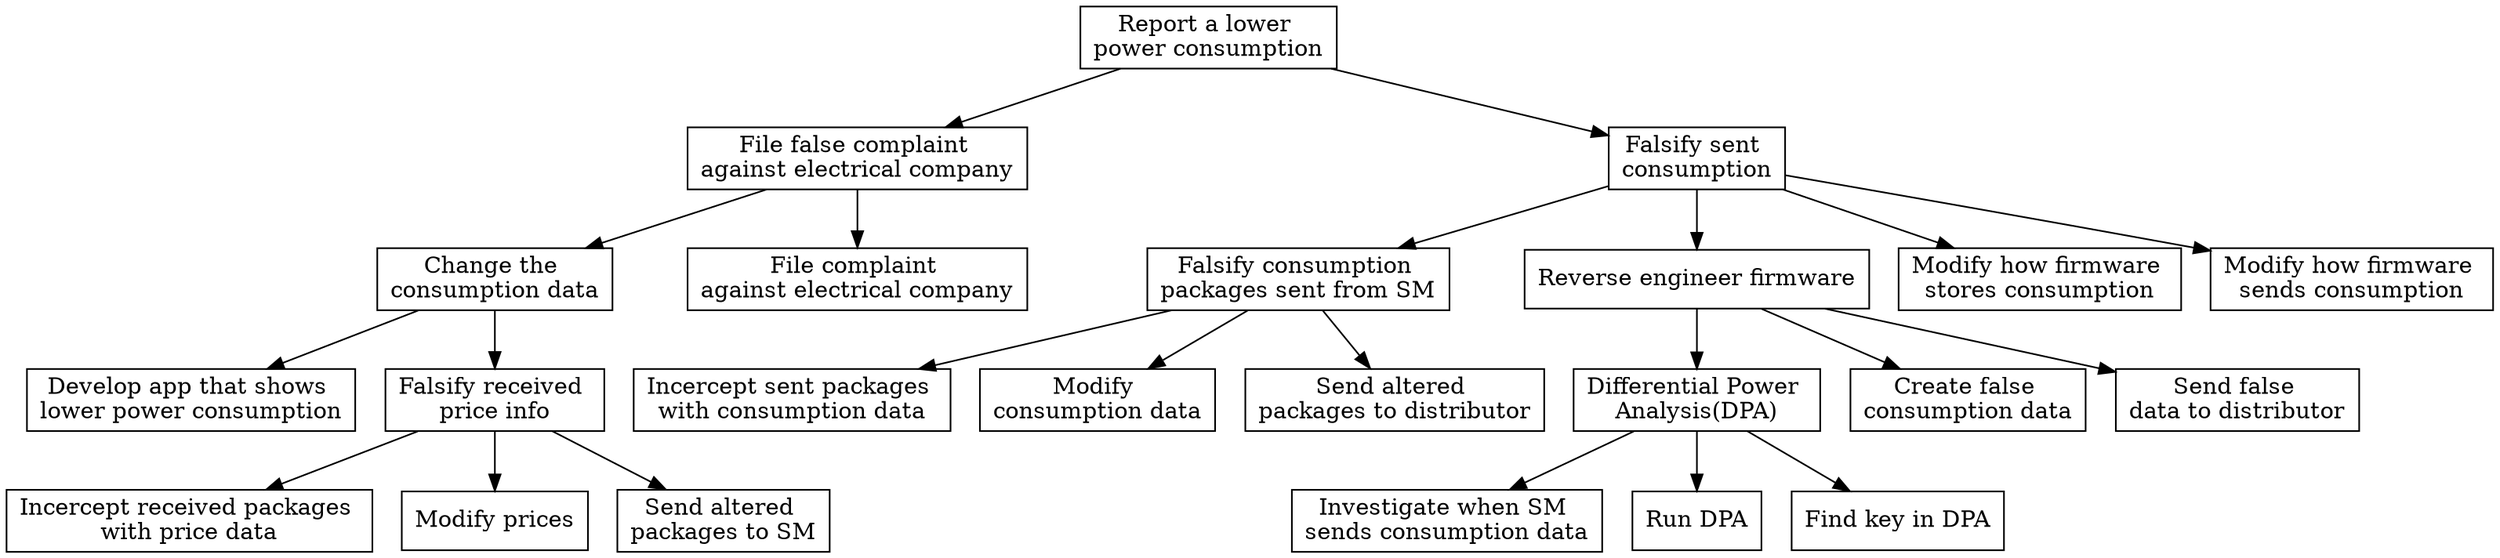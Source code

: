 digraph G {

// graph[ center=true, margin=0.2, nodesep=0.1, ranksep=0.3];
node[ shape=rectangle];

root [label="Report a lower \npower consumption", shape=OR];
complaint [label="File false complaint \nagainst electrical company",shape=AND];
falsify [label="Falsify sent \nconsumption",shape=OR];



//COMPLAINT SUBTREE
root -> complaint;

forgeConsumptionData[shape=OR];
forgeConsumptionData[label="Change the \nconsumption data"];
complaint -> forgeConsumptionData
fileComplaint[label="File complaint \nagainst electrical company"]
complaint -> fileComplaint

app[label="Develop app that shows \nlower power consumption"];
forgeConsumptionData ->  app;

falsifyReceived[label="Falsify received \nprice info",shape=AND];
forgeConsumptionData -> falsifyReceived;
interceptReceived[label="Incercept received packages \nwith price data"];
modifyPrices[label="Modify prices"];
resendToSM[label="Send altered \npackages to SM"];
falsifyReceived -> interceptReceived;
falsifyReceived -> modifyPrices;
falsifyReceived -> resendToSM;


//FALSIFY SUBTREE
root -> falsify;

package[label="Falsify consumption \npackages sent from SM",shape=AND];
falsify ->	package;
intercept[label="Incercept sent packages \nwith consumption data"];
modify[label="Modify \nconsumption data"];
resend[label="Send altered \npackages to distributor"]
package -> intercept;
package -> modify;
package -> resend;

reverseEngineer[label="Reverse engineer firmware",shape=AND];
falsify -> reverseEngineer;
reverseEngineer -> obtainKey;
whenSend[label="Investigate when SM \nsends consumption data"];
obtainKey[label="Differential Power \nAnalysis(DPA)",shape=AND];
obtainKey -> whenSend;
performDPA[label="Run DPA"]
obtainKey -> performDPA;
findKeyInDPA[label="Find key in DPA"];
obtainKey -> findKeyInDPA;
createFalseConsumptionData[label="Create false \nconsumption data"];
reverseEngineer -> createFalseConsumptionData;
sendFalseData[label="Send false \ndata to distributor"]
reverseEngineer -> sendFalseData;

ModifyFWstore[label="Modify how firmware \nstores consumption"];
falsify -> ModifyFWstore;


ModifyFWsend[label="Modify how firmware \nsends consumption"];
falsify -> ModifyFWsend;





}
